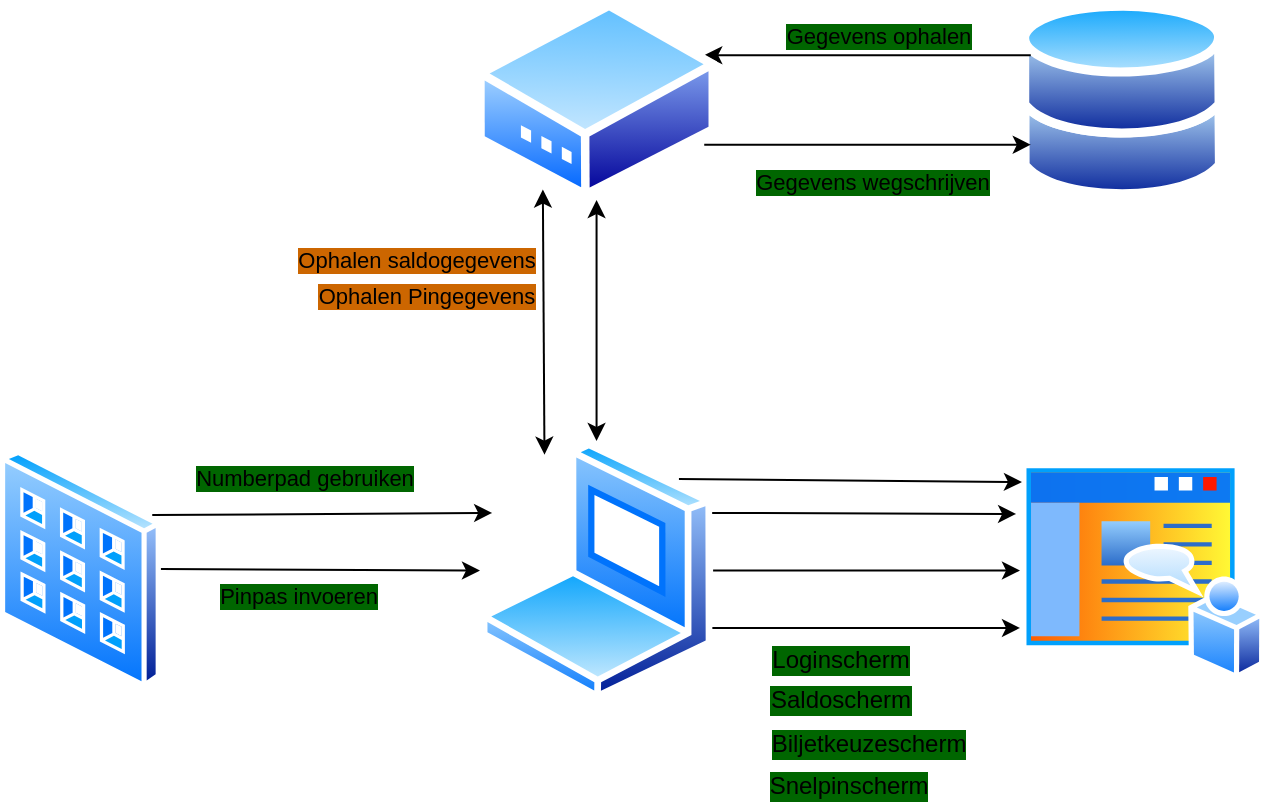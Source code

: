 <mxfile>
    <diagram id="sI4eSsxm3LsqCkz0lbyW" name="Page-1">
        <mxGraphModel dx="948" dy="545" grid="1" gridSize="10" guides="1" tooltips="1" connect="1" arrows="1" fold="1" page="1" pageScale="1" pageWidth="850" pageHeight="1100" math="0" shadow="0">
            <root>
                <mxCell id="0"/>
                <mxCell id="1" parent="0"/>
                <mxCell id="4" value="" style="aspect=fixed;perimeter=ellipsePerimeter;html=1;align=center;shadow=0;dashed=0;spacingTop=3;image;image=img/lib/active_directory/databases.svg;" vertex="1" parent="1">
                    <mxGeometry x="550" y="200" width="102.03" height="100" as="geometry"/>
                </mxCell>
                <mxCell id="7" value="" style="aspect=fixed;perimeter=ellipsePerimeter;html=1;align=center;shadow=0;dashed=0;spacingTop=3;image;image=img/lib/active_directory/home_page.svg;" vertex="1" parent="1">
                    <mxGeometry x="550.0" y="430.25" width="122.22" height="110" as="geometry"/>
                </mxCell>
                <mxCell id="23" style="edgeStyle=none;html=1;exitX=0.25;exitY=0;exitDx=0;exitDy=0;entryX=0.25;entryY=1;entryDx=0;entryDy=0;startArrow=classic;startFill=1;" edge="1" parent="1" source="8" target="21">
                    <mxGeometry relative="1" as="geometry"/>
                </mxCell>
                <mxCell id="24" value="Ophalen Pingegevens" style="edgeLabel;html=1;align=center;verticalAlign=middle;resizable=0;points=[];labelBackgroundColor=#CC6600;" vertex="1" connectable="0" parent="23">
                    <mxGeometry x="0.2" y="1" relative="1" as="geometry">
                        <mxPoint x="-58" as="offset"/>
                    </mxGeometry>
                </mxCell>
                <mxCell id="30" style="edgeStyle=none;html=1;exitX=0.5;exitY=0;exitDx=0;exitDy=0;entryX=0.5;entryY=1;entryDx=0;entryDy=0;startArrow=classic;startFill=1;endArrow=classic;endFill=1;" edge="1" parent="1" source="8" target="21">
                    <mxGeometry relative="1" as="geometry"/>
                </mxCell>
                <mxCell id="31" value="Ophalen saldogegevens" style="edgeLabel;html=1;align=center;verticalAlign=middle;resizable=0;points=[];labelBackgroundColor=#CC6600;" vertex="1" connectable="0" parent="30">
                    <mxGeometry x="-0.295" relative="1" as="geometry">
                        <mxPoint x="-91" y="-48" as="offset"/>
                    </mxGeometry>
                </mxCell>
                <mxCell id="34" style="edgeStyle=none;html=1;exitX=1;exitY=0;exitDx=0;exitDy=0;entryX=0.008;entryY=0.098;entryDx=0;entryDy=0;entryPerimeter=0;startArrow=none;startFill=0;endArrow=classic;endFill=1;" edge="1" parent="1" source="8" target="7">
                    <mxGeometry relative="1" as="geometry"/>
                </mxCell>
                <mxCell id="35" style="edgeStyle=none;html=1;exitX=1;exitY=0.25;exitDx=0;exitDy=0;entryX=-0.016;entryY=0.243;entryDx=0;entryDy=0;entryPerimeter=0;startArrow=none;startFill=0;endArrow=classic;endFill=1;" edge="1" parent="1" source="8" target="7">
                    <mxGeometry relative="1" as="geometry"/>
                </mxCell>
                <mxCell id="36" style="edgeStyle=none;html=1;exitX=1;exitY=0.5;exitDx=0;exitDy=0;entryX=0;entryY=0.5;entryDx=0;entryDy=0;startArrow=none;startFill=0;endArrow=classic;endFill=1;" edge="1" parent="1" source="8" target="7">
                    <mxGeometry relative="1" as="geometry"/>
                </mxCell>
                <mxCell id="37" style="edgeStyle=none;html=1;exitX=1;exitY=0.75;exitDx=0;exitDy=0;entryX=0;entryY=0.761;entryDx=0;entryDy=0;entryPerimeter=0;startArrow=none;startFill=0;endArrow=classic;endFill=1;" edge="1" parent="1" source="8" target="7">
                    <mxGeometry relative="1" as="geometry"/>
                </mxCell>
                <mxCell id="8" value="" style="aspect=fixed;perimeter=ellipsePerimeter;html=1;align=center;shadow=0;dashed=0;spacingTop=3;image;image=img/lib/active_directory/laptop_client.svg;" vertex="1" parent="1">
                    <mxGeometry x="280" y="420.5" width="116.55" height="129.5" as="geometry"/>
                </mxCell>
                <mxCell id="15" style="edgeStyle=none;html=1;exitX=1;exitY=0.25;exitDx=0;exitDy=0;entryX=0;entryY=0.25;entryDx=0;entryDy=0;" edge="1" parent="1" source="11" target="8">
                    <mxGeometry relative="1" as="geometry"/>
                </mxCell>
                <mxCell id="16" value="Numberpad gebruiken" style="edgeLabel;html=1;align=center;verticalAlign=middle;resizable=0;points=[];labelBackgroundColor=#006600;" vertex="1" connectable="0" parent="15">
                    <mxGeometry x="-0.37" relative="1" as="geometry">
                        <mxPoint x="22" y="-18" as="offset"/>
                    </mxGeometry>
                </mxCell>
                <mxCell id="19" style="edgeStyle=none;html=1;exitX=1;exitY=0.5;exitDx=0;exitDy=0;entryX=0;entryY=0.5;entryDx=0;entryDy=0;" edge="1" parent="1" source="11" target="8">
                    <mxGeometry relative="1" as="geometry"/>
                </mxCell>
                <mxCell id="20" value="Pinpas invoeren" style="edgeLabel;html=1;align=center;verticalAlign=middle;resizable=0;points=[];labelBackgroundColor=#006600;" vertex="1" connectable="0" parent="19">
                    <mxGeometry x="0.107" y="3" relative="1" as="geometry">
                        <mxPoint x="-20" y="16" as="offset"/>
                    </mxGeometry>
                </mxCell>
                <mxCell id="11" value="" style="aspect=fixed;perimeter=ellipsePerimeter;html=1;align=center;shadow=0;dashed=0;spacingTop=3;image;image=img/lib/active_directory/input_output_filter.svg;" vertex="1" parent="1">
                    <mxGeometry x="40" y="424.5" width="80.4" height="120" as="geometry"/>
                </mxCell>
                <mxCell id="25" style="edgeStyle=none;html=1;exitX=1;exitY=0.25;exitDx=0;exitDy=0;entryX=0;entryY=0.25;entryDx=0;entryDy=0;startArrow=classic;startFill=1;endArrow=none;endFill=0;" edge="1" parent="1" source="21" target="4">
                    <mxGeometry relative="1" as="geometry"/>
                </mxCell>
                <mxCell id="26" value="Gegevens ophalen" style="edgeLabel;html=1;align=center;verticalAlign=middle;resizable=0;points=[];labelBackgroundColor=#006600;" vertex="1" connectable="0" parent="25">
                    <mxGeometry x="0.434" y="1" relative="1" as="geometry">
                        <mxPoint x="-30" y="-9" as="offset"/>
                    </mxGeometry>
                </mxCell>
                <mxCell id="27" style="edgeStyle=none;html=1;exitX=1;exitY=0.75;exitDx=0;exitDy=0;entryX=0;entryY=0.75;entryDx=0;entryDy=0;startArrow=none;startFill=0;endArrow=classic;endFill=1;" edge="1" parent="1" source="21" target="4">
                    <mxGeometry relative="1" as="geometry"/>
                </mxCell>
                <mxCell id="28" value="Gegevens wegschrijven" style="edgeLabel;html=1;align=center;verticalAlign=middle;resizable=0;points=[];labelBackgroundColor=#006600;" vertex="1" connectable="0" parent="27">
                    <mxGeometry x="0.36" y="-1" relative="1" as="geometry">
                        <mxPoint x="-27" y="17" as="offset"/>
                    </mxGeometry>
                </mxCell>
                <mxCell id="21" value="" style="aspect=fixed;perimeter=ellipsePerimeter;html=1;align=center;shadow=0;dashed=0;spacingTop=3;image;image=img/lib/active_directory/modem.svg;" vertex="1" parent="1">
                    <mxGeometry x="278.04" y="200" width="120.48" height="100" as="geometry"/>
                </mxCell>
                <mxCell id="38" value="Loginscherm&lt;br&gt;" style="text;html=1;align=center;verticalAlign=middle;resizable=0;points=[];autosize=1;strokeColor=none;fillColor=none;labelBackgroundColor=#006600;" vertex="1" parent="1">
                    <mxGeometry x="420" y="520.25" width="80" height="20" as="geometry"/>
                </mxCell>
                <mxCell id="39" value="Saldoscherm" style="text;html=1;align=center;verticalAlign=middle;resizable=0;points=[];autosize=1;strokeColor=none;fillColor=none;labelBackgroundColor=#006600;" vertex="1" parent="1">
                    <mxGeometry x="415" y="540" width="90" height="20" as="geometry"/>
                </mxCell>
                <mxCell id="40" value="Biljetkeuzescherm" style="text;html=1;align=center;verticalAlign=middle;resizable=0;points=[];autosize=1;strokeColor=none;fillColor=none;labelBackgroundColor=#006600;" vertex="1" parent="1">
                    <mxGeometry x="419" y="562" width="110" height="20" as="geometry"/>
                </mxCell>
                <mxCell id="41" value="Snelpinscherm" style="text;html=1;align=center;verticalAlign=middle;resizable=0;points=[];autosize=1;strokeColor=none;fillColor=none;labelBackgroundColor=#006600;" vertex="1" parent="1">
                    <mxGeometry x="419" y="583" width="90" height="20" as="geometry"/>
                </mxCell>
            </root>
        </mxGraphModel>
    </diagram>
</mxfile>